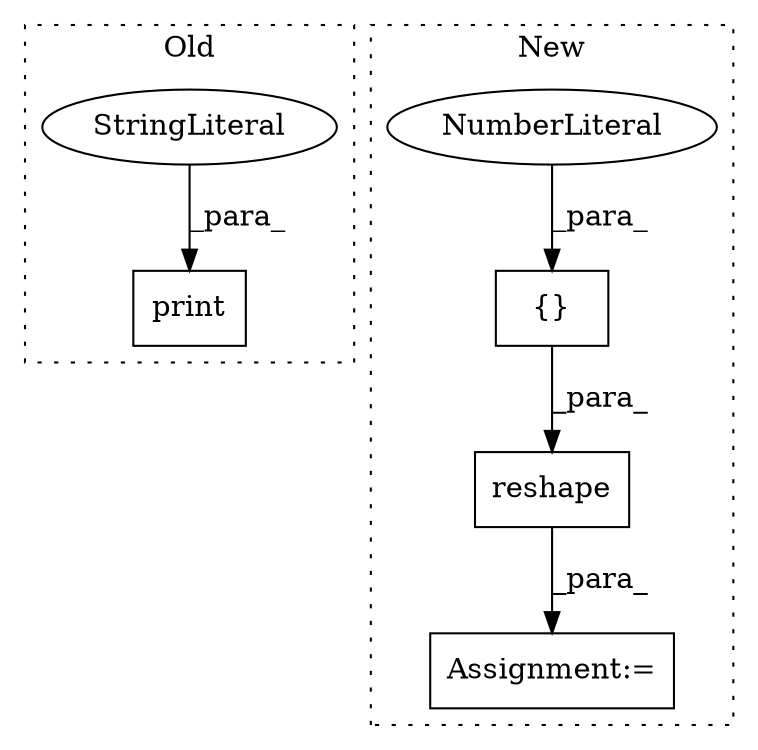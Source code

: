 digraph G {
subgraph cluster0 {
1 [label="print" a="32" s="592,607" l="6,1" shape="box"];
4 [label="StringLiteral" a="45" s="598" l="9" shape="ellipse"];
label = "Old";
style="dotted";
}
subgraph cluster1 {
2 [label="reshape" a="32" s="823,866" l="8,1" shape="box"];
3 [label="Assignment:=" a="7" s="816" l="1" shape="box"];
5 [label="{}" a="4" s="847,865" l="1,1" shape="box"];
6 [label="NumberLiteral" a="34" s="848" l="1" shape="ellipse"];
label = "New";
style="dotted";
}
2 -> 3 [label="_para_"];
4 -> 1 [label="_para_"];
5 -> 2 [label="_para_"];
6 -> 5 [label="_para_"];
}
